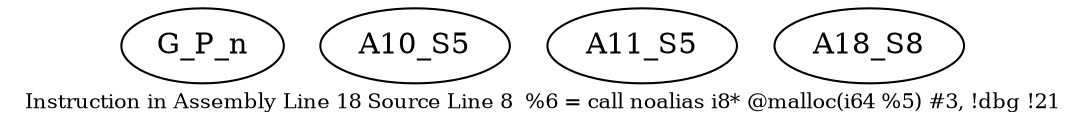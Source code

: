 digraph{
	node [ ]
	edge [ ]
	G_P_n [ ]
	A10_S5 [ ]
	A11_S5 [ ]
	A18_S8 [ ]
	label = "Instruction in Assembly Line 18 Source Line 8	%6 = call noalias i8* @malloc(i64 %5) #3, !dbg !21"	fontsize = "10"
}